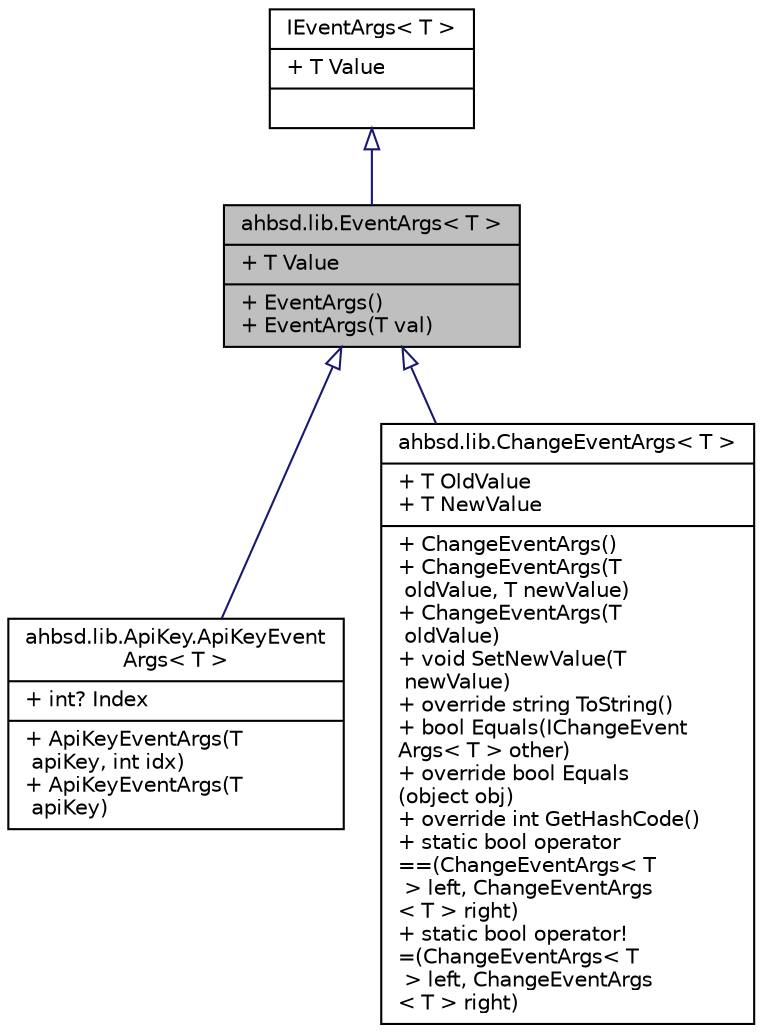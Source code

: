 digraph "ahbsd.lib.EventArgs&lt; T &gt;"
{
 // LATEX_PDF_SIZE
  bgcolor="transparent";
  edge [fontname="Helvetica",fontsize="10",labelfontname="Helvetica",labelfontsize="10"];
  node [fontname="Helvetica",fontsize="10",shape=record];
  Node1 [label="{ahbsd.lib.EventArgs\< T \>\n|+ T Value\l|+  EventArgs()\l+  EventArgs(T val)\l}",height=0.2,width=0.4,color="black", fillcolor="grey75", style="filled", fontcolor="black",tooltip="Generic EventArgs."];
  Node2 -> Node1 [dir="back",color="midnightblue",fontsize="10",style="solid",arrowtail="onormal",fontname="Helvetica"];
  Node2 [label="{IEventArgs\< T \>\n|+ T Value\l|}",height=0.2,width=0.4,color="black",URL="$d1/d80/interfaceahbsd_1_1lib_1_1IEventArgs.html",tooltip="Interface for generic EventArgs."];
  Node1 -> Node3 [dir="back",color="midnightblue",fontsize="10",style="solid",arrowtail="onormal",fontname="Helvetica"];
  Node3 [label="{ahbsd.lib.ApiKey.ApiKeyEvent\lArgs\< T \>\n|+ int? Index\l|+  ApiKeyEventArgs(T\l apiKey, int idx)\l+  ApiKeyEventArgs(T\l apiKey)\l}",height=0.2,width=0.4,color="black",URL="$d3/d73/classahbsd_1_1lib_1_1ApiKey_1_1ApiKeyEventArgs.html",tooltip="Specialized generic EventArgs for API-Keys."];
  Node1 -> Node4 [dir="back",color="midnightblue",fontsize="10",style="solid",arrowtail="onormal",fontname="Helvetica"];
  Node4 [label="{ahbsd.lib.ChangeEventArgs\< T \>\n|+ T OldValue\l+ T NewValue\l|+  ChangeEventArgs()\l+  ChangeEventArgs(T\l oldValue, T newValue)\l+  ChangeEventArgs(T\l oldValue)\l+ void SetNewValue(T\l newValue)\l+ override string ToString()\l+ bool Equals(IChangeEvent\lArgs\< T \> other)\l+ override bool Equals\l(object obj)\l+ override int GetHashCode()\l+ static bool operator\l==(ChangeEventArgs\< T\l \> left, ChangeEventArgs\l\< T \> right)\l+ static bool operator!\l=(ChangeEventArgs\< T\l \> left, ChangeEventArgs\l\< T \> right)\l}",height=0.2,width=0.4,color="black",URL="$d3/d13/classahbsd_1_1lib_1_1ChangeEventArgs.html",tooltip="Generic EventArgs for changing values."];
}
